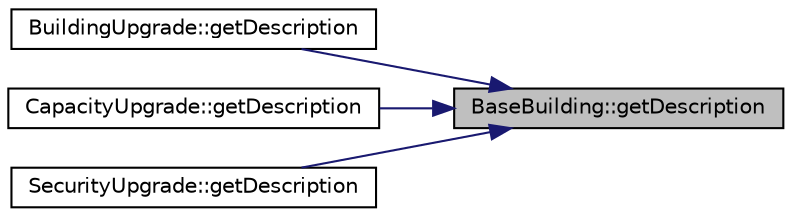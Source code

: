 digraph "BaseBuilding::getDescription"
{
 // LATEX_PDF_SIZE
  edge [fontname="Helvetica",fontsize="10",labelfontname="Helvetica",labelfontsize="10"];
  node [fontname="Helvetica",fontsize="10",shape=record];
  rankdir="RL";
  Node1 [label="BaseBuilding::getDescription",height=0.2,width=0.4,color="black", fillcolor="grey75", style="filled", fontcolor="black",tooltip="Get building description."];
  Node1 -> Node2 [dir="back",color="midnightblue",fontsize="10",style="solid",fontname="Helvetica"];
  Node2 [label="BuildingUpgrade::getDescription",height=0.2,width=0.4,color="black", fillcolor="white", style="filled",URL="$classBuildingUpgrade.html#a73026059b8794e84a45007fdeb383f23",tooltip="Gets the building's description."];
  Node1 -> Node3 [dir="back",color="midnightblue",fontsize="10",style="solid",fontname="Helvetica"];
  Node3 [label="CapacityUpgrade::getDescription",height=0.2,width=0.4,color="black", fillcolor="white", style="filled",URL="$classCapacityUpgrade.html#adc9bbda6799bf3e41697abfb1783028b",tooltip="Gets the description of the upgraded building."];
  Node1 -> Node4 [dir="back",color="midnightblue",fontsize="10",style="solid",fontname="Helvetica"];
  Node4 [label="SecurityUpgrade::getDescription",height=0.2,width=0.4,color="black", fillcolor="white", style="filled",URL="$classSecurityUpgrade.html#a557b9c2f6d74f02831c78f16ae31daac",tooltip="Gets the description of the building with security upgrade."];
}
